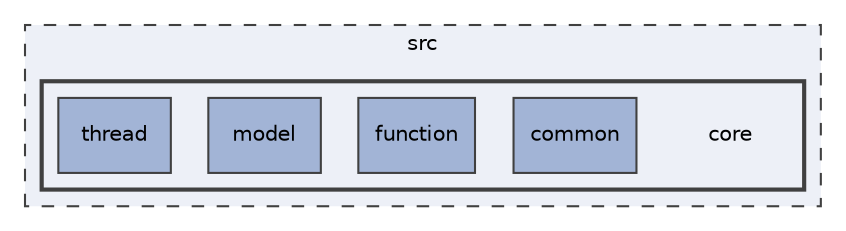 digraph "src/core"
{
 // INTERACTIVE_SVG=YES
 // LATEX_PDF_SIZE
  edge [fontname="Helvetica",fontsize="10",labelfontname="Helvetica",labelfontsize="10"];
  node [fontname="Helvetica",fontsize="10",shape=record];
  compound=true
  subgraph clusterdir_68267d1309a1af8e8297ef4c3efbcdba {
    graph [ bgcolor="#edf0f7", pencolor="grey25", style="filled,dashed,", label="src", fontname="Helvetica", fontsize="10", URL="dir_68267d1309a1af8e8297ef4c3efbcdba.html"]
  subgraph clusterdir_aebb8dcc11953d78e620bbef0b9e2183 {
    graph [ bgcolor="#edf0f7", pencolor="grey25", style="filled,bold,", label="", fontname="Helvetica", fontsize="10", URL="dir_aebb8dcc11953d78e620bbef0b9e2183.html"]
    dir_aebb8dcc11953d78e620bbef0b9e2183 [shape=plaintext, label="core"];
  dir_34b4cee2b5900b653deb3438fc906cf4 [shape=box, label="common", style="filled,", fillcolor="#a2b4d6", color="grey25", URL="dir_34b4cee2b5900b653deb3438fc906cf4.html"];
  dir_f8a0abd6d3586538a5b71803e0ab7ffa [shape=box, label="function", style="filled,", fillcolor="#a2b4d6", color="grey25", URL="dir_f8a0abd6d3586538a5b71803e0ab7ffa.html"];
  dir_db6209eff64d15a114e6ff7aefbf1abd [shape=box, label="model", style="filled,", fillcolor="#a2b4d6", color="grey25", URL="dir_db6209eff64d15a114e6ff7aefbf1abd.html"];
  dir_fd71accbf528c1576ca21e7ec5716833 [shape=box, label="thread", style="filled,", fillcolor="#a2b4d6", color="grey25", URL="dir_fd71accbf528c1576ca21e7ec5716833.html"];
  }
  }
}
